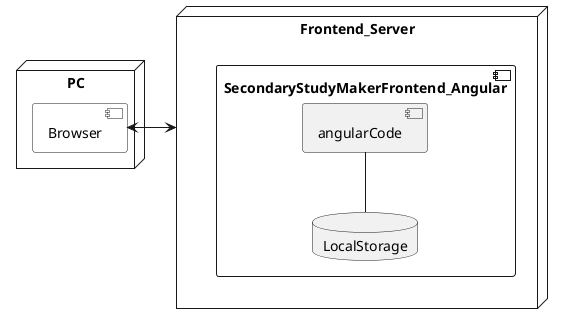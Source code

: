 @startuml

node PC{
[Browser] #fff
}
node Frontend_Server{
component SecondaryStudyMakerFrontend_Angular{
  [angularCode]
  database LocalStorage
}

Browser<->Frontend_Server

angularCode--LocalStorage
@enduml
